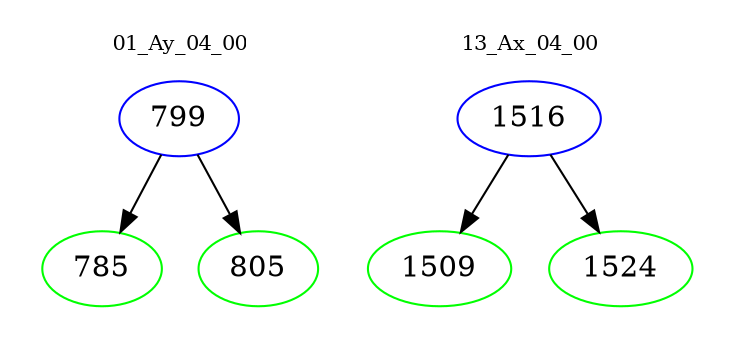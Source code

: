 digraph{
subgraph cluster_0 {
color = white
label = "01_Ay_04_00";
fontsize=10;
T0_799 [label="799", color="blue"]
T0_799 -> T0_785 [color="black"]
T0_785 [label="785", color="green"]
T0_799 -> T0_805 [color="black"]
T0_805 [label="805", color="green"]
}
subgraph cluster_1 {
color = white
label = "13_Ax_04_00";
fontsize=10;
T1_1516 [label="1516", color="blue"]
T1_1516 -> T1_1509 [color="black"]
T1_1509 [label="1509", color="green"]
T1_1516 -> T1_1524 [color="black"]
T1_1524 [label="1524", color="green"]
}
}
